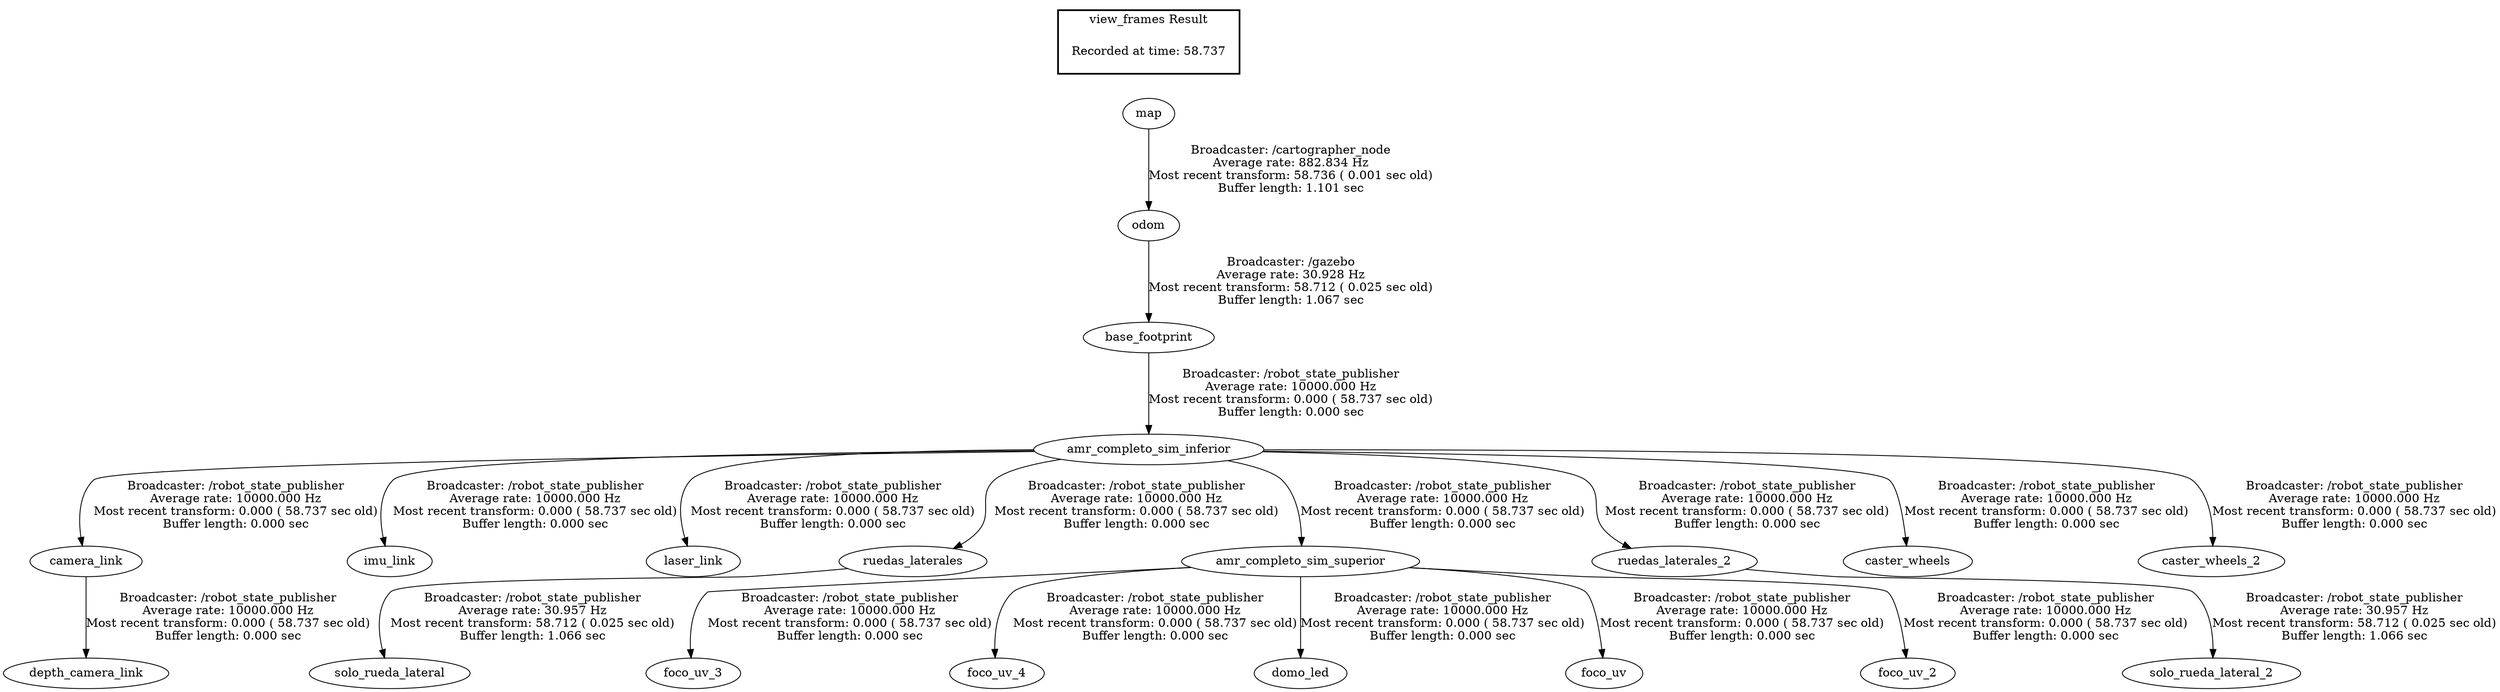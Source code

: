 digraph G {
"base_footprint" -> "amr_completo_sim_inferior"[label="Broadcaster: /robot_state_publisher\nAverage rate: 10000.000 Hz\nMost recent transform: 0.000 ( 58.737 sec old)\nBuffer length: 0.000 sec\n"];
"odom" -> "base_footprint"[label="Broadcaster: /gazebo\nAverage rate: 30.928 Hz\nMost recent transform: 58.712 ( 0.025 sec old)\nBuffer length: 1.067 sec\n"];
"amr_completo_sim_inferior" -> "camera_link"[label="Broadcaster: /robot_state_publisher\nAverage rate: 10000.000 Hz\nMost recent transform: 0.000 ( 58.737 sec old)\nBuffer length: 0.000 sec\n"];
"camera_link" -> "depth_camera_link"[label="Broadcaster: /robot_state_publisher\nAverage rate: 10000.000 Hz\nMost recent transform: 0.000 ( 58.737 sec old)\nBuffer length: 0.000 sec\n"];
"amr_completo_sim_inferior" -> "imu_link"[label="Broadcaster: /robot_state_publisher\nAverage rate: 10000.000 Hz\nMost recent transform: 0.000 ( 58.737 sec old)\nBuffer length: 0.000 sec\n"];
"amr_completo_sim_inferior" -> "laser_link"[label="Broadcaster: /robot_state_publisher\nAverage rate: 10000.000 Hz\nMost recent transform: 0.000 ( 58.737 sec old)\nBuffer length: 0.000 sec\n"];
"amr_completo_sim_inferior" -> "ruedas_laterales"[label="Broadcaster: /robot_state_publisher\nAverage rate: 10000.000 Hz\nMost recent transform: 0.000 ( 58.737 sec old)\nBuffer length: 0.000 sec\n"];
"amr_completo_sim_superior" -> "foco_uv_3"[label="Broadcaster: /robot_state_publisher\nAverage rate: 10000.000 Hz\nMost recent transform: 0.000 ( 58.737 sec old)\nBuffer length: 0.000 sec\n"];
"amr_completo_sim_inferior" -> "amr_completo_sim_superior"[label="Broadcaster: /robot_state_publisher\nAverage rate: 10000.000 Hz\nMost recent transform: 0.000 ( 58.737 sec old)\nBuffer length: 0.000 sec\n"];
"amr_completo_sim_superior" -> "foco_uv_4"[label="Broadcaster: /robot_state_publisher\nAverage rate: 10000.000 Hz\nMost recent transform: 0.000 ( 58.737 sec old)\nBuffer length: 0.000 sec\n"];
"amr_completo_sim_superior" -> "domo_led"[label="Broadcaster: /robot_state_publisher\nAverage rate: 10000.000 Hz\nMost recent transform: 0.000 ( 58.737 sec old)\nBuffer length: 0.000 sec\n"];
"amr_completo_sim_inferior" -> "ruedas_laterales_2"[label="Broadcaster: /robot_state_publisher\nAverage rate: 10000.000 Hz\nMost recent transform: 0.000 ( 58.737 sec old)\nBuffer length: 0.000 sec\n"];
"amr_completo_sim_inferior" -> "caster_wheels"[label="Broadcaster: /robot_state_publisher\nAverage rate: 10000.000 Hz\nMost recent transform: 0.000 ( 58.737 sec old)\nBuffer length: 0.000 sec\n"];
"amr_completo_sim_inferior" -> "caster_wheels_2"[label="Broadcaster: /robot_state_publisher\nAverage rate: 10000.000 Hz\nMost recent transform: 0.000 ( 58.737 sec old)\nBuffer length: 0.000 sec\n"];
"amr_completo_sim_superior" -> "foco_uv"[label="Broadcaster: /robot_state_publisher\nAverage rate: 10000.000 Hz\nMost recent transform: 0.000 ( 58.737 sec old)\nBuffer length: 0.000 sec\n"];
"amr_completo_sim_superior" -> "foco_uv_2"[label="Broadcaster: /robot_state_publisher\nAverage rate: 10000.000 Hz\nMost recent transform: 0.000 ( 58.737 sec old)\nBuffer length: 0.000 sec\n"];
"map" -> "odom"[label="Broadcaster: /cartographer_node\nAverage rate: 882.834 Hz\nMost recent transform: 58.736 ( 0.001 sec old)\nBuffer length: 1.101 sec\n"];
"ruedas_laterales_2" -> "solo_rueda_lateral_2"[label="Broadcaster: /robot_state_publisher\nAverage rate: 30.957 Hz\nMost recent transform: 58.712 ( 0.025 sec old)\nBuffer length: 1.066 sec\n"];
"ruedas_laterales" -> "solo_rueda_lateral"[label="Broadcaster: /robot_state_publisher\nAverage rate: 30.957 Hz\nMost recent transform: 58.712 ( 0.025 sec old)\nBuffer length: 1.066 sec\n"];
edge [style=invis];
 subgraph cluster_legend { style=bold; color=black; label ="view_frames Result";
"Recorded at time: 58.737"[ shape=plaintext ] ;
 }->"map";
}